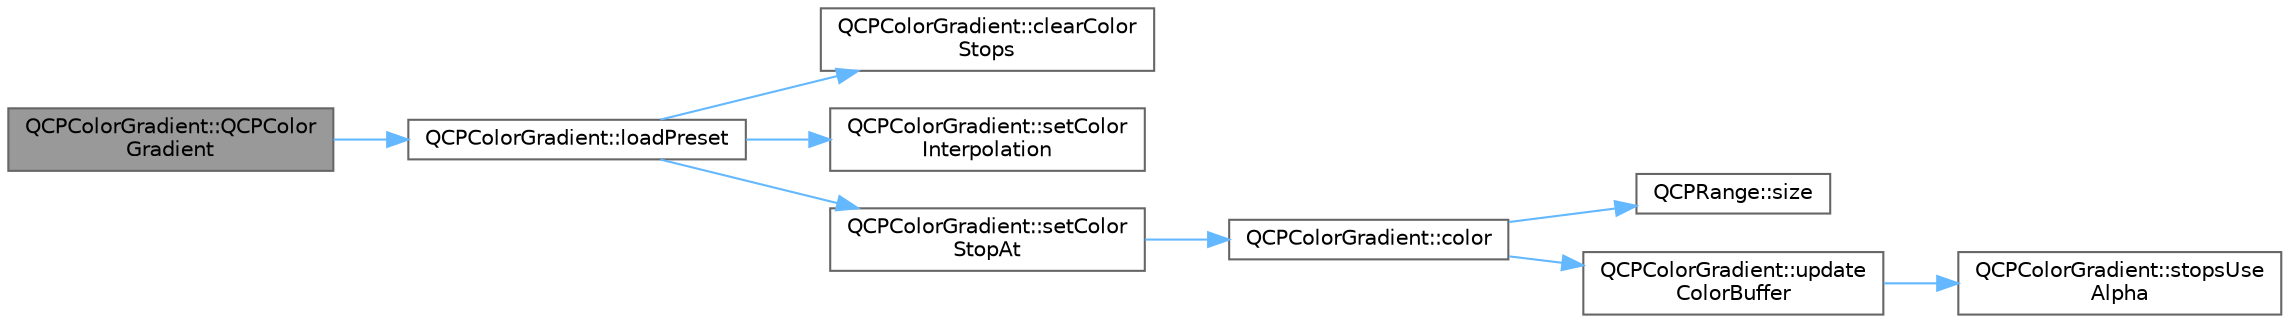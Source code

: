 digraph "QCPColorGradient::QCPColorGradient"
{
 // LATEX_PDF_SIZE
  bgcolor="transparent";
  edge [fontname=Helvetica,fontsize=10,labelfontname=Helvetica,labelfontsize=10];
  node [fontname=Helvetica,fontsize=10,shape=box,height=0.2,width=0.4];
  rankdir="LR";
  Node1 [label="QCPColorGradient::QCPColor\lGradient",height=0.2,width=0.4,color="gray40", fillcolor="grey60", style="filled", fontcolor="black",tooltip=" "];
  Node1 -> Node2 [color="steelblue1",style="solid"];
  Node2 [label="QCPColorGradient::loadPreset",height=0.2,width=0.4,color="grey40", fillcolor="white", style="filled",URL="$class_q_c_p_color_gradient.html#aa0aeec1528241728b9671bf8e60b1622",tooltip=" "];
  Node2 -> Node3 [color="steelblue1",style="solid"];
  Node3 [label="QCPColorGradient::clearColor\lStops",height=0.2,width=0.4,color="grey40", fillcolor="white", style="filled",URL="$class_q_c_p_color_gradient.html#a939213e85f0d1279519d555c5fcfb6ad",tooltip=" "];
  Node2 -> Node4 [color="steelblue1",style="solid"];
  Node4 [label="QCPColorGradient::setColor\lInterpolation",height=0.2,width=0.4,color="grey40", fillcolor="white", style="filled",URL="$class_q_c_p_color_gradient.html#aa13fda86406e1d896a465a409ae63b38",tooltip=" "];
  Node2 -> Node5 [color="steelblue1",style="solid"];
  Node5 [label="QCPColorGradient::setColor\lStopAt",height=0.2,width=0.4,color="grey40", fillcolor="white", style="filled",URL="$class_q_c_p_color_gradient.html#a3b48be5e78079db1bb2a1188a4c3390e",tooltip=" "];
  Node5 -> Node6 [color="steelblue1",style="solid"];
  Node6 [label="QCPColorGradient::color",height=0.2,width=0.4,color="grey40", fillcolor="white", style="filled",URL="$class_q_c_p_color_gradient.html#a0599545c859268b025d2060dea741cea",tooltip=" "];
  Node6 -> Node7 [color="steelblue1",style="solid"];
  Node7 [label="QCPRange::size",height=0.2,width=0.4,color="grey40", fillcolor="white", style="filled",URL="$class_q_c_p_range.html#a62326e7cc4316b96df6a60813230e63f",tooltip=" "];
  Node6 -> Node8 [color="steelblue1",style="solid"];
  Node8 [label="QCPColorGradient::update\lColorBuffer",height=0.2,width=0.4,color="grey40", fillcolor="white", style="filled",URL="$class_q_c_p_color_gradient.html#a353f15ab3ab586eebf1f6b58c3e2707b",tooltip=" "];
  Node8 -> Node9 [color="steelblue1",style="solid"];
  Node9 [label="QCPColorGradient::stopsUse\lAlpha",height=0.2,width=0.4,color="grey40", fillcolor="white", style="filled",URL="$class_q_c_p_color_gradient.html#a137b368ea8829a871974add6e4883c71",tooltip=" "];
}
